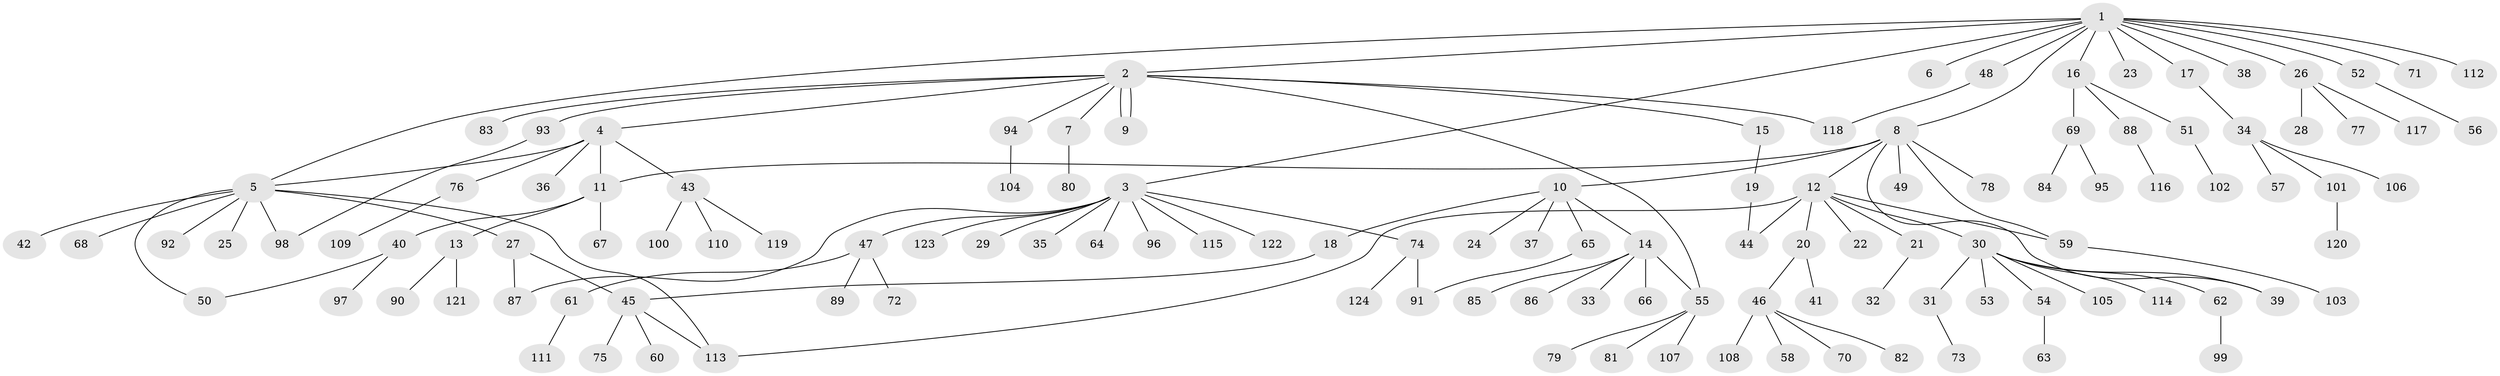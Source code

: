 // Generated by graph-tools (version 1.1) at 2025/35/03/09/25 02:35:44]
// undirected, 124 vertices, 138 edges
graph export_dot {
graph [start="1"]
  node [color=gray90,style=filled];
  1;
  2;
  3;
  4;
  5;
  6;
  7;
  8;
  9;
  10;
  11;
  12;
  13;
  14;
  15;
  16;
  17;
  18;
  19;
  20;
  21;
  22;
  23;
  24;
  25;
  26;
  27;
  28;
  29;
  30;
  31;
  32;
  33;
  34;
  35;
  36;
  37;
  38;
  39;
  40;
  41;
  42;
  43;
  44;
  45;
  46;
  47;
  48;
  49;
  50;
  51;
  52;
  53;
  54;
  55;
  56;
  57;
  58;
  59;
  60;
  61;
  62;
  63;
  64;
  65;
  66;
  67;
  68;
  69;
  70;
  71;
  72;
  73;
  74;
  75;
  76;
  77;
  78;
  79;
  80;
  81;
  82;
  83;
  84;
  85;
  86;
  87;
  88;
  89;
  90;
  91;
  92;
  93;
  94;
  95;
  96;
  97;
  98;
  99;
  100;
  101;
  102;
  103;
  104;
  105;
  106;
  107;
  108;
  109;
  110;
  111;
  112;
  113;
  114;
  115;
  116;
  117;
  118;
  119;
  120;
  121;
  122;
  123;
  124;
  1 -- 2;
  1 -- 3;
  1 -- 5;
  1 -- 6;
  1 -- 8;
  1 -- 16;
  1 -- 17;
  1 -- 23;
  1 -- 26;
  1 -- 38;
  1 -- 48;
  1 -- 52;
  1 -- 71;
  1 -- 112;
  2 -- 4;
  2 -- 7;
  2 -- 9;
  2 -- 9;
  2 -- 15;
  2 -- 55;
  2 -- 83;
  2 -- 93;
  2 -- 94;
  2 -- 118;
  3 -- 29;
  3 -- 35;
  3 -- 47;
  3 -- 64;
  3 -- 74;
  3 -- 87;
  3 -- 96;
  3 -- 115;
  3 -- 122;
  3 -- 123;
  4 -- 5;
  4 -- 11;
  4 -- 36;
  4 -- 43;
  4 -- 76;
  5 -- 25;
  5 -- 27;
  5 -- 42;
  5 -- 50;
  5 -- 68;
  5 -- 92;
  5 -- 98;
  5 -- 113;
  7 -- 80;
  8 -- 10;
  8 -- 11;
  8 -- 12;
  8 -- 39;
  8 -- 49;
  8 -- 59;
  8 -- 78;
  10 -- 14;
  10 -- 18;
  10 -- 24;
  10 -- 37;
  10 -- 65;
  11 -- 13;
  11 -- 40;
  11 -- 67;
  12 -- 20;
  12 -- 21;
  12 -- 22;
  12 -- 30;
  12 -- 44;
  12 -- 59;
  12 -- 113;
  13 -- 90;
  13 -- 121;
  14 -- 33;
  14 -- 55;
  14 -- 66;
  14 -- 85;
  14 -- 86;
  15 -- 19;
  16 -- 51;
  16 -- 69;
  16 -- 88;
  17 -- 34;
  18 -- 45;
  19 -- 44;
  20 -- 41;
  20 -- 46;
  21 -- 32;
  26 -- 28;
  26 -- 77;
  26 -- 117;
  27 -- 45;
  27 -- 87;
  30 -- 31;
  30 -- 39;
  30 -- 53;
  30 -- 54;
  30 -- 62;
  30 -- 105;
  30 -- 114;
  31 -- 73;
  34 -- 57;
  34 -- 101;
  34 -- 106;
  40 -- 50;
  40 -- 97;
  43 -- 100;
  43 -- 110;
  43 -- 119;
  45 -- 60;
  45 -- 75;
  45 -- 113;
  46 -- 58;
  46 -- 70;
  46 -- 82;
  46 -- 108;
  47 -- 61;
  47 -- 72;
  47 -- 89;
  48 -- 118;
  51 -- 102;
  52 -- 56;
  54 -- 63;
  55 -- 79;
  55 -- 81;
  55 -- 107;
  59 -- 103;
  61 -- 111;
  62 -- 99;
  65 -- 91;
  69 -- 84;
  69 -- 95;
  74 -- 91;
  74 -- 124;
  76 -- 109;
  88 -- 116;
  93 -- 98;
  94 -- 104;
  101 -- 120;
}
